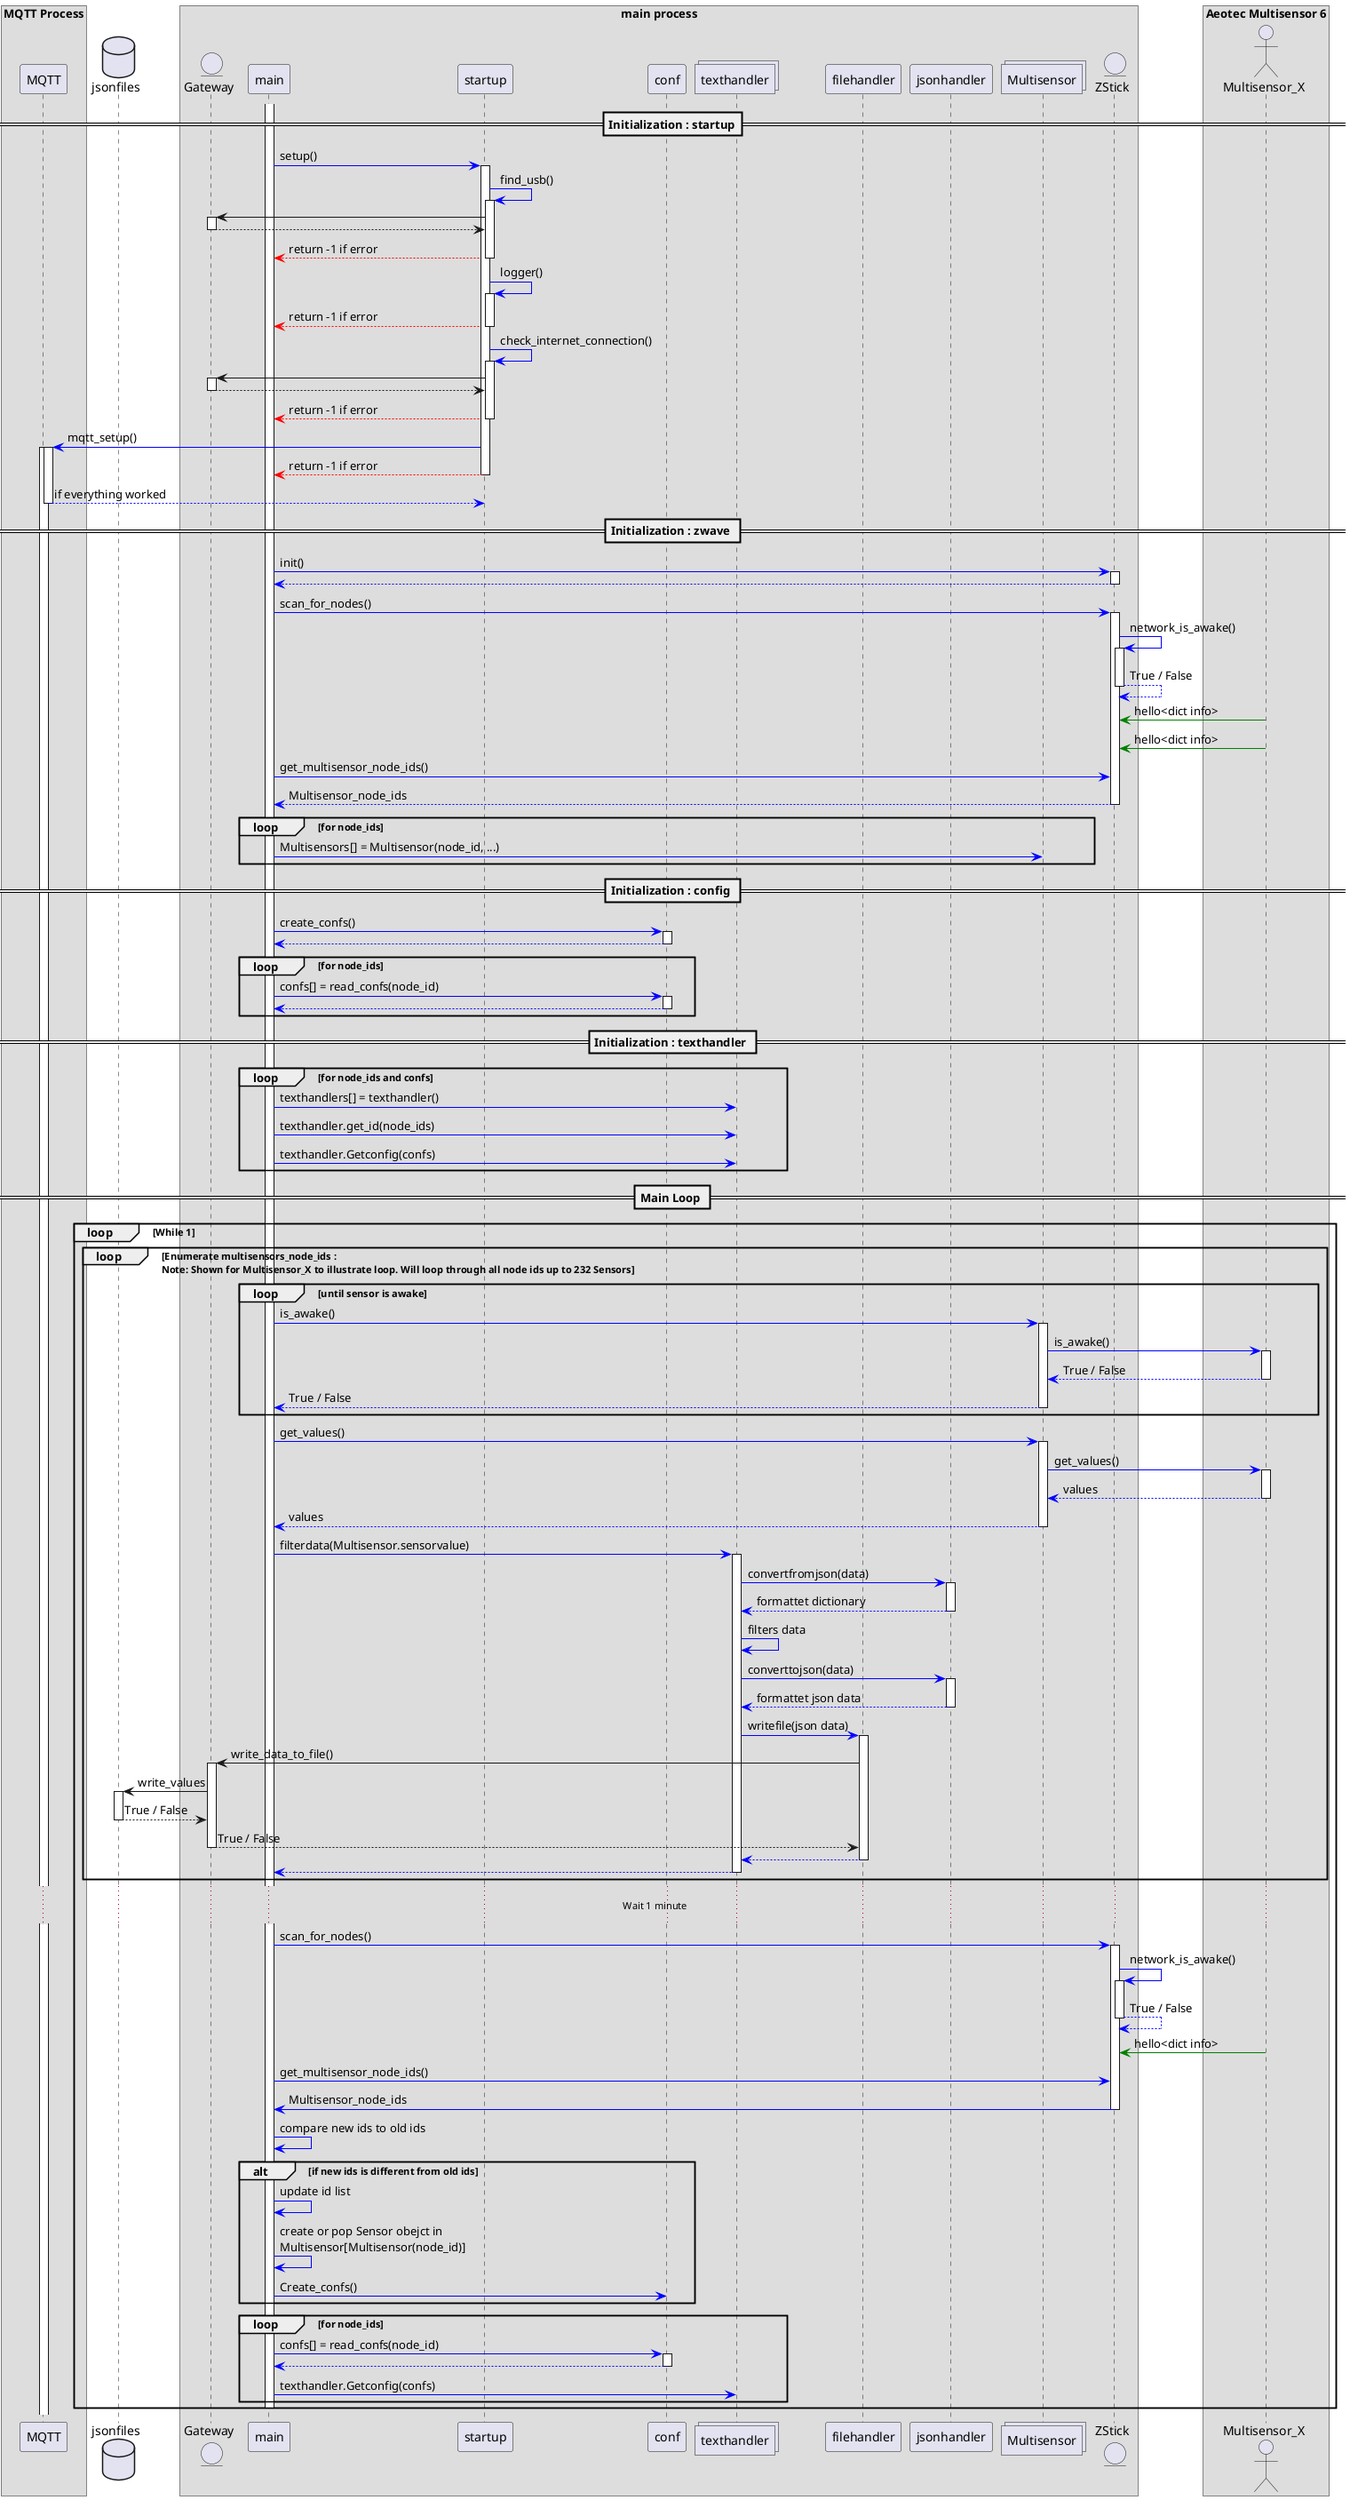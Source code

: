 @startuml
box "MQTT Process"
participant MQTT
end box

database jsonfiles

box "main process"
entity Gateway
participant main
participant startup
participant conf

collections texthandler
participant filehandler
participant jsonhandler
collections Multisensor
entity ZStick
end box

box "Aeotec Multisensor 6"
actor Multisensor_X
end box

autoactivate on

==Initialization : startup==
activate main
main -[#blue]> startup : setup()
startup -[#blue]> startup : find_usb()
startup->Gateway
return
startup --[#red]> main : return -1 if error
startup -[#blue]> startup : logger()
startup --[#red]> main : return -1 if error
startup -[#blue]> startup : check_internet_connection()
startup->Gateway
return
startup --[#red]> main : return -1 if error
startup -[#blue]> MQTT : mqtt_setup()
activate MQTT
startup --[#red]> main : return -1 if error
return if everything worked
deactivate startup



== Initialization : zwave ==
main -[#blue]> ZStick : init()
return

main -[#blue]> ZStick : scan_for_nodes()
ZStick -[#blue]> ZStick : network_is_awake()
return True / False
autoactivate off
Multisensor_X -[#green]> ZStick : hello<dict info>
Multisensor_X -[#green]> ZStick : hello<dict info>
main -[#blue]> ZStick : get_multisensor_node_ids()
return Multisensor_node_ids
autoactivate off

loop for node_ids
    main -[#blue]> Multisensor : Multisensors[] = Multisensor(node_id, ...)
end
autoactivate on
== Initialization : config ==

main -[#blue]> conf : create_confs()
return


loop for node_ids
main -[#blue]> conf : confs[] = read_confs(node_id)
return
end
autoactivate off
== Initialization : texthandler ==
loop for node_ids and confs
main -[#blue]> texthandler : texthandlers[] = texthandler()
main -[#blue]> texthandler : texthandler.get_id(node_ids)
main -[#blue]> texthandler : texthandler.Getconfig(confs)

end
== Main Loop ==
loop While 1
loop Enumerate multisensors_node_ids :\nNote: Shown for Multisensor_X to illustrate loop. Will loop through all node ids up to 232 Sensors
    autoactivate on

    loop until sensor is awake
    main -[#blue]> Multisensor : is_awake()
    Multisensor -[#blue]> Multisensor_X : is_awake()
    return True / False
    return True / False
    end

    main -[#blue]> Multisensor : get_values()
    Multisensor -[#blue]> Multisensor_X : get_values()
    return values
    return values

    main -[#blue]> texthandler : filterdata(Multisensor.sensorvalue)
    texthandler -[#blue]> jsonhandler : convertfromjson(data)
    return formattet dictionary
    autoactivate off
    texthandler -[#blue]> texthandler : filters data
    autoactivate on

    texthandler -[#blue]> jsonhandler : converttojson(data)
    return formattet json data

    texthandler -[#blue]> filehandler : writefile(json data)
    filehandler -> Gateway :  write_data_to_file()
    Gateway -> jsonfiles : write_values
    return True / False
    return  True / False
    return
    return
end
autoactivate off

...Wait 1 minute...

autoactivate on

main -[#blue]> ZStick : scan_for_nodes()
ZStick -[#blue]> ZStick : network_is_awake()
return True / False
autoactivate off
Multisensor_X -[#green]> ZStick : hello<dict info>
main -[#blue]> ZStick : get_multisensor_node_ids()
ZStick -[#blue]> main : Multisensor_node_ids
deactivate
autoactivate off

main -[#blue]> main : compare new ids to old ids
alt if new ids is different from old ids
     main-[#blue]> main : update id list
     main -[#blue]> main : create or pop Sensor obejct in\nMultisensor[Multisensor(node_id)]
     main -[#blue]> conf : Create_confs()
end

loop for node_ids
autoactivate on
main -[#blue]> conf : confs[] = read_confs(node_id)
return
autoactivate off
main -[#blue]> texthandler : texthandler.Getconfig(confs)
end
deactivate main
end
@enduml